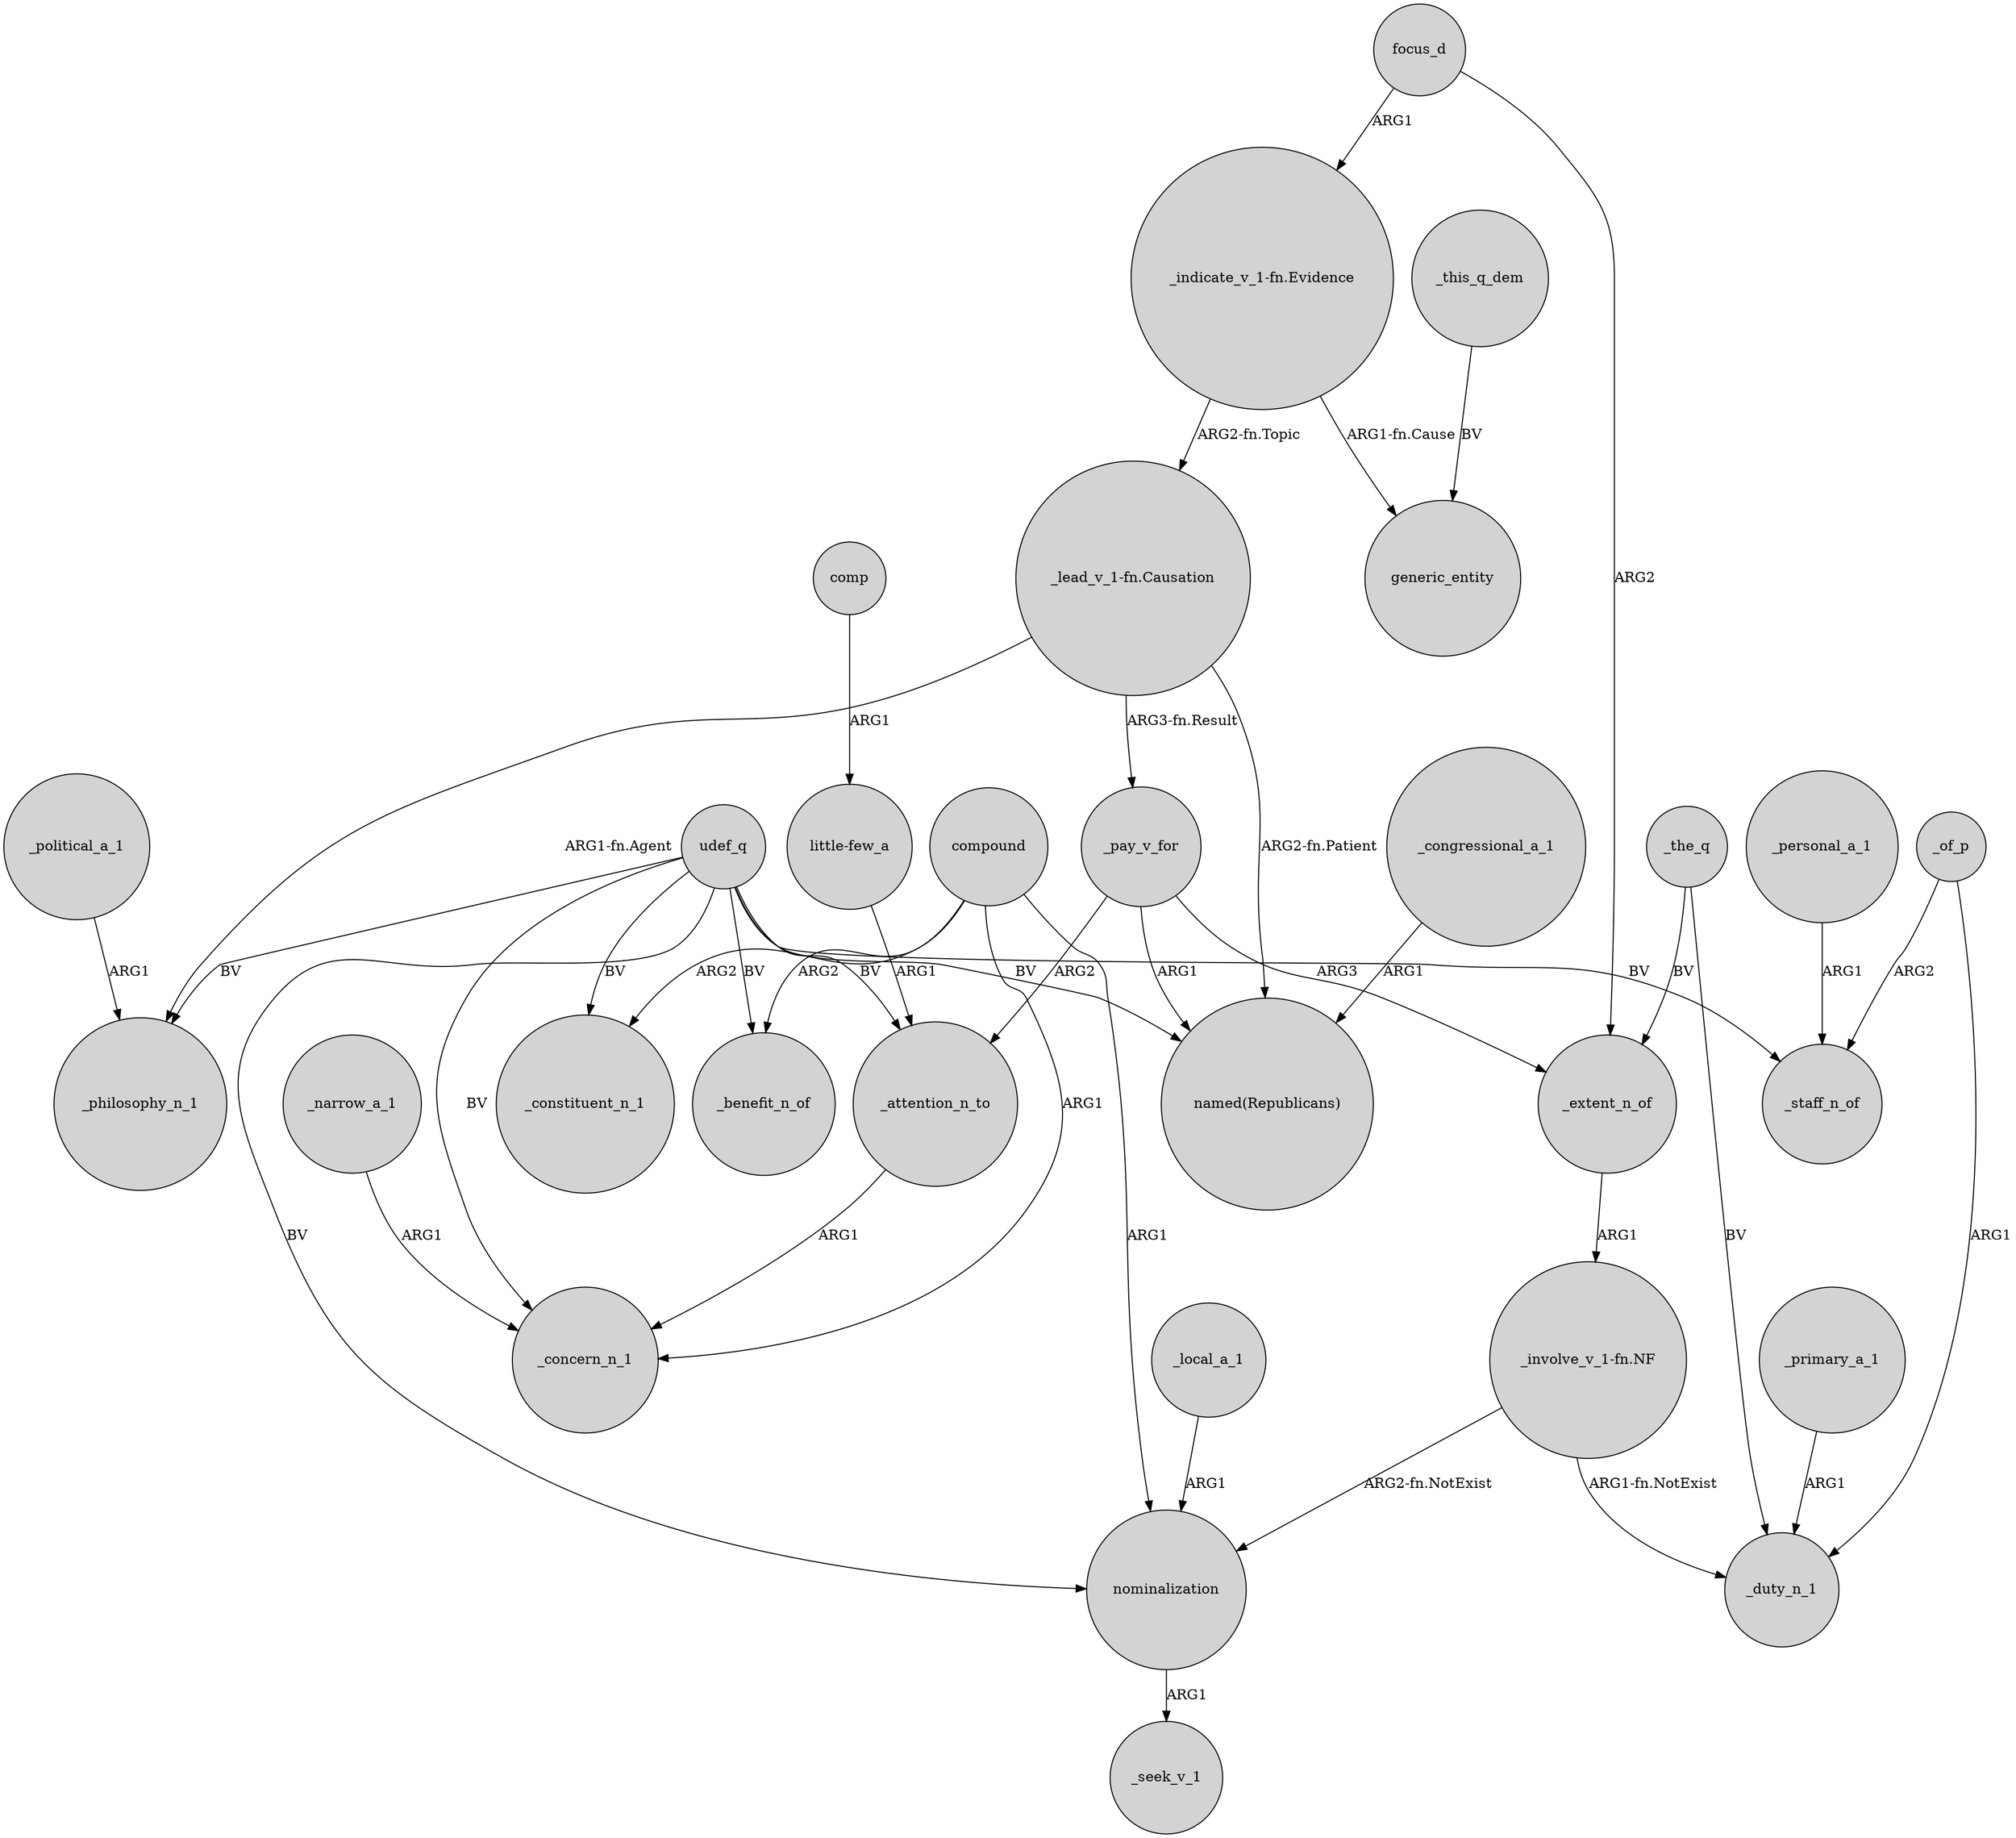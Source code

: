 digraph {
	node [shape=circle style=filled]
	"_lead_v_1-fn.Causation" -> _philosophy_n_1 [label="ARG1-fn.Agent"]
	_attention_n_to -> _concern_n_1 [label=ARG1]
	focus_d -> _extent_n_of [label=ARG2]
	compound -> _concern_n_1 [label=ARG1]
	_of_p -> _staff_n_of [label=ARG2]
	"_indicate_v_1-fn.Evidence" -> generic_entity [label="ARG1-fn.Cause"]
	_personal_a_1 -> _staff_n_of [label=ARG1]
	"_involve_v_1-fn.NF" -> _duty_n_1 [label="ARG1-fn.NotExist"]
	_local_a_1 -> nominalization [label=ARG1]
	udef_q -> _staff_n_of [label=BV]
	udef_q -> _attention_n_to [label=BV]
	compound -> _constituent_n_1 [label=ARG2]
	udef_q -> _philosophy_n_1 [label=BV]
	_of_p -> _duty_n_1 [label=ARG1]
	udef_q -> _constituent_n_1 [label=BV]
	_narrow_a_1 -> _concern_n_1 [label=ARG1]
	nominalization -> _seek_v_1 [label=ARG1]
	_political_a_1 -> _philosophy_n_1 [label=ARG1]
	_this_q_dem -> generic_entity [label=BV]
	udef_q -> _concern_n_1 [label=BV]
	udef_q -> "named(Republicans)" [label=BV]
	"_lead_v_1-fn.Causation" -> "named(Republicans)" [label="ARG2-fn.Patient"]
	"little-few_a" -> _attention_n_to [label=ARG1]
	comp -> "little-few_a" [label=ARG1]
	compound -> _benefit_n_of [label=ARG2]
	_pay_v_for -> "named(Republicans)" [label=ARG1]
	_primary_a_1 -> _duty_n_1 [label=ARG1]
	_pay_v_for -> _extent_n_of [label=ARG3]
	udef_q -> nominalization [label=BV]
	focus_d -> "_indicate_v_1-fn.Evidence" [label=ARG1]
	_congressional_a_1 -> "named(Republicans)" [label=ARG1]
	"_indicate_v_1-fn.Evidence" -> "_lead_v_1-fn.Causation" [label="ARG2-fn.Topic"]
	"_lead_v_1-fn.Causation" -> _pay_v_for [label="ARG3-fn.Result"]
	_the_q -> _duty_n_1 [label=BV]
	_the_q -> _extent_n_of [label=BV]
	"_involve_v_1-fn.NF" -> nominalization [label="ARG2-fn.NotExist"]
	compound -> nominalization [label=ARG1]
	_extent_n_of -> "_involve_v_1-fn.NF" [label=ARG1]
	udef_q -> _benefit_n_of [label=BV]
	_pay_v_for -> _attention_n_to [label=ARG2]
}
